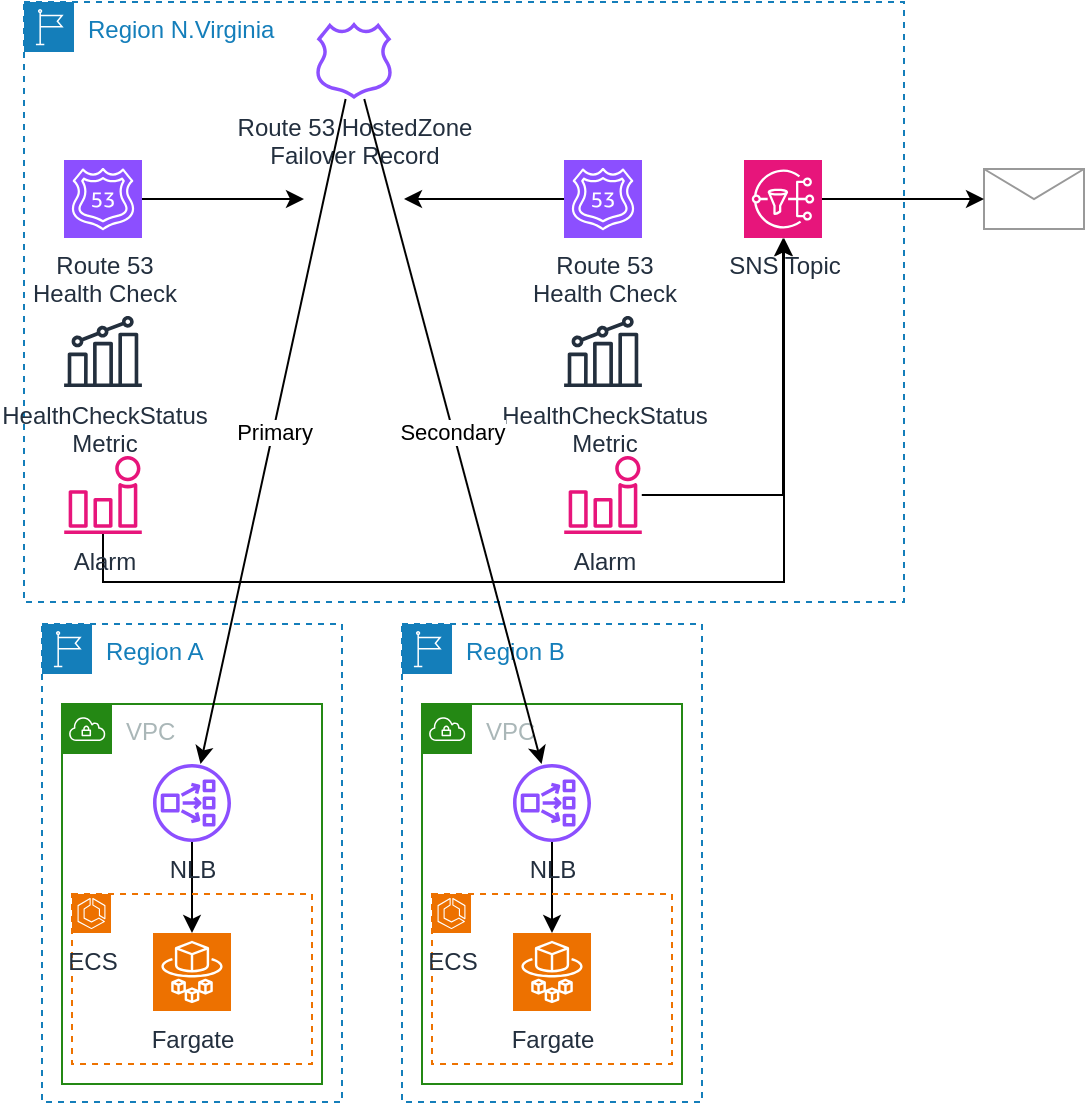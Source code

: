 <mxfile version="22.0.3" type="device">
  <diagram name="페이지-1" id="ZO6QpIEKQ7l1M8EROcsf">
    <mxGraphModel dx="1114" dy="854" grid="1" gridSize="10" guides="1" tooltips="1" connect="1" arrows="1" fold="1" page="1" pageScale="1" pageWidth="827" pageHeight="1169" math="0" shadow="0">
      <root>
        <mxCell id="0" />
        <mxCell id="1" parent="0" />
        <mxCell id="W4xa7GWaJFpAW9AmUR7j-2" value="Region A" style="points=[[0,0],[0.25,0],[0.5,0],[0.75,0],[1,0],[1,0.25],[1,0.5],[1,0.75],[1,1],[0.75,1],[0.5,1],[0.25,1],[0,1],[0,0.75],[0,0.5],[0,0.25]];outlineConnect=0;gradientColor=none;html=1;whiteSpace=wrap;fontSize=12;fontStyle=0;container=1;pointerEvents=0;collapsible=0;recursiveResize=0;shape=mxgraph.aws4.group;grIcon=mxgraph.aws4.group_region;strokeColor=#147EBA;fillColor=none;verticalAlign=top;align=left;spacingLeft=30;fontColor=#147EBA;dashed=1;" parent="1" vertex="1">
          <mxGeometry x="28" y="321" width="150" height="239" as="geometry" />
        </mxCell>
        <mxCell id="W4xa7GWaJFpAW9AmUR7j-1" value="VPC" style="points=[[0,0],[0.25,0],[0.5,0],[0.75,0],[1,0],[1,0.25],[1,0.5],[1,0.75],[1,1],[0.75,1],[0.5,1],[0.25,1],[0,1],[0,0.75],[0,0.5],[0,0.25]];outlineConnect=0;gradientColor=none;html=1;whiteSpace=wrap;fontSize=12;fontStyle=0;container=1;pointerEvents=0;collapsible=0;recursiveResize=0;shape=mxgraph.aws4.group;grIcon=mxgraph.aws4.group_vpc;strokeColor=#248814;fillColor=none;verticalAlign=top;align=left;spacingLeft=30;fontColor=#AAB7B8;dashed=0;" parent="W4xa7GWaJFpAW9AmUR7j-2" vertex="1">
          <mxGeometry x="10" y="40" width="130" height="190" as="geometry" />
        </mxCell>
        <mxCell id="W4xa7GWaJFpAW9AmUR7j-13" style="edgeStyle=orthogonalEdgeStyle;rounded=0;orthogonalLoop=1;jettySize=auto;html=1;" parent="W4xa7GWaJFpAW9AmUR7j-1" source="W4xa7GWaJFpAW9AmUR7j-7" target="W4xa7GWaJFpAW9AmUR7j-12" edge="1">
          <mxGeometry relative="1" as="geometry" />
        </mxCell>
        <mxCell id="W4xa7GWaJFpAW9AmUR7j-7" value="NLB" style="sketch=0;outlineConnect=0;fontColor=#232F3E;gradientColor=none;fillColor=#8C4FFF;strokeColor=none;dashed=0;verticalLabelPosition=bottom;verticalAlign=top;align=center;html=1;fontSize=12;fontStyle=0;aspect=fixed;pointerEvents=1;shape=mxgraph.aws4.network_load_balancer;" parent="W4xa7GWaJFpAW9AmUR7j-1" vertex="1">
          <mxGeometry x="45.5" y="30" width="39" height="39" as="geometry" />
        </mxCell>
        <mxCell id="W4xa7GWaJFpAW9AmUR7j-10" value="" style="rounded=0;whiteSpace=wrap;html=1;fillColor=none;dashed=1;strokeColor=#ed7200;" parent="W4xa7GWaJFpAW9AmUR7j-1" vertex="1">
          <mxGeometry x="5" y="95" width="120" height="85" as="geometry" />
        </mxCell>
        <mxCell id="W4xa7GWaJFpAW9AmUR7j-11" value="ECS" style="sketch=0;points=[[0,0,0],[0.25,0,0],[0.5,0,0],[0.75,0,0],[1,0,0],[0,1,0],[0.25,1,0],[0.5,1,0],[0.75,1,0],[1,1,0],[0,0.25,0],[0,0.5,0],[0,0.75,0],[1,0.25,0],[1,0.5,0],[1,0.75,0]];outlineConnect=0;fontColor=#232F3E;fillColor=#ED7100;strokeColor=#ffffff;dashed=0;verticalLabelPosition=bottom;verticalAlign=top;align=center;html=1;fontSize=12;fontStyle=0;aspect=fixed;shape=mxgraph.aws4.resourceIcon;resIcon=mxgraph.aws4.ecs;" parent="W4xa7GWaJFpAW9AmUR7j-1" vertex="1">
          <mxGeometry x="5" y="95" width="19.5" height="19.5" as="geometry" />
        </mxCell>
        <mxCell id="W4xa7GWaJFpAW9AmUR7j-12" value="Fargate" style="sketch=0;points=[[0,0,0],[0.25,0,0],[0.5,0,0],[0.75,0,0],[1,0,0],[0,1,0],[0.25,1,0],[0.5,1,0],[0.75,1,0],[1,1,0],[0,0.25,0],[0,0.5,0],[0,0.75,0],[1,0.25,0],[1,0.5,0],[1,0.75,0]];outlineConnect=0;fontColor=#232F3E;fillColor=#ED7100;strokeColor=#ffffff;dashed=0;verticalLabelPosition=bottom;verticalAlign=top;align=center;html=1;fontSize=12;fontStyle=0;aspect=fixed;shape=mxgraph.aws4.resourceIcon;resIcon=mxgraph.aws4.fargate;" parent="W4xa7GWaJFpAW9AmUR7j-1" vertex="1">
          <mxGeometry x="45.5" y="114.5" width="39" height="39" as="geometry" />
        </mxCell>
        <mxCell id="W4xa7GWaJFpAW9AmUR7j-3" value="Region B" style="points=[[0,0],[0.25,0],[0.5,0],[0.75,0],[1,0],[1,0.25],[1,0.5],[1,0.75],[1,1],[0.75,1],[0.5,1],[0.25,1],[0,1],[0,0.75],[0,0.5],[0,0.25]];outlineConnect=0;gradientColor=none;html=1;whiteSpace=wrap;fontSize=12;fontStyle=0;container=1;pointerEvents=0;collapsible=0;recursiveResize=0;shape=mxgraph.aws4.group;grIcon=mxgraph.aws4.group_region;strokeColor=#147EBA;fillColor=none;verticalAlign=top;align=left;spacingLeft=30;fontColor=#147EBA;dashed=1;" parent="1" vertex="1">
          <mxGeometry x="208" y="321" width="150" height="239" as="geometry" />
        </mxCell>
        <mxCell id="W4xa7GWaJFpAW9AmUR7j-4" value="VPC" style="points=[[0,0],[0.25,0],[0.5,0],[0.75,0],[1,0],[1,0.25],[1,0.5],[1,0.75],[1,1],[0.75,1],[0.5,1],[0.25,1],[0,1],[0,0.75],[0,0.5],[0,0.25]];outlineConnect=0;gradientColor=none;html=1;whiteSpace=wrap;fontSize=12;fontStyle=0;container=1;pointerEvents=0;collapsible=0;recursiveResize=0;shape=mxgraph.aws4.group;grIcon=mxgraph.aws4.group_vpc;strokeColor=#248814;fillColor=none;verticalAlign=top;align=left;spacingLeft=30;fontColor=#AAB7B8;dashed=0;" parent="W4xa7GWaJFpAW9AmUR7j-3" vertex="1">
          <mxGeometry x="10" y="40" width="130" height="190" as="geometry" />
        </mxCell>
        <mxCell id="W4xa7GWaJFpAW9AmUR7j-14" style="edgeStyle=orthogonalEdgeStyle;rounded=0;orthogonalLoop=1;jettySize=auto;html=1;" parent="W4xa7GWaJFpAW9AmUR7j-4" source="W4xa7GWaJFpAW9AmUR7j-8" target="W4xa7GWaJFpAW9AmUR7j-6" edge="1">
          <mxGeometry relative="1" as="geometry" />
        </mxCell>
        <mxCell id="W4xa7GWaJFpAW9AmUR7j-8" value="NLB" style="sketch=0;outlineConnect=0;fontColor=#232F3E;gradientColor=none;fillColor=#8C4FFF;strokeColor=none;dashed=0;verticalLabelPosition=bottom;verticalAlign=top;align=center;html=1;fontSize=12;fontStyle=0;aspect=fixed;pointerEvents=1;shape=mxgraph.aws4.network_load_balancer;" parent="W4xa7GWaJFpAW9AmUR7j-4" vertex="1">
          <mxGeometry x="45.5" y="30" width="39" height="39" as="geometry" />
        </mxCell>
        <mxCell id="W4xa7GWaJFpAW9AmUR7j-9" value="" style="rounded=0;whiteSpace=wrap;html=1;fillColor=none;dashed=1;strokeColor=#ed7200;" parent="W4xa7GWaJFpAW9AmUR7j-4" vertex="1">
          <mxGeometry x="5" y="95" width="120" height="85" as="geometry" />
        </mxCell>
        <mxCell id="W4xa7GWaJFpAW9AmUR7j-5" value="ECS" style="sketch=0;points=[[0,0,0],[0.25,0,0],[0.5,0,0],[0.75,0,0],[1,0,0],[0,1,0],[0.25,1,0],[0.5,1,0],[0.75,1,0],[1,1,0],[0,0.25,0],[0,0.5,0],[0,0.75,0],[1,0.25,0],[1,0.5,0],[1,0.75,0]];outlineConnect=0;fontColor=#232F3E;fillColor=#ED7100;strokeColor=#ffffff;dashed=0;verticalLabelPosition=bottom;verticalAlign=top;align=center;html=1;fontSize=12;fontStyle=0;aspect=fixed;shape=mxgraph.aws4.resourceIcon;resIcon=mxgraph.aws4.ecs;" parent="W4xa7GWaJFpAW9AmUR7j-4" vertex="1">
          <mxGeometry x="5" y="95" width="19.5" height="19.5" as="geometry" />
        </mxCell>
        <mxCell id="W4xa7GWaJFpAW9AmUR7j-6" value="Fargate" style="sketch=0;points=[[0,0,0],[0.25,0,0],[0.5,0,0],[0.75,0,0],[1,0,0],[0,1,0],[0.25,1,0],[0.5,1,0],[0.75,1,0],[1,1,0],[0,0.25,0],[0,0.5,0],[0,0.75,0],[1,0.25,0],[1,0.5,0],[1,0.75,0]];outlineConnect=0;fontColor=#232F3E;fillColor=#ED7100;strokeColor=#ffffff;dashed=0;verticalLabelPosition=bottom;verticalAlign=top;align=center;html=1;fontSize=12;fontStyle=0;aspect=fixed;shape=mxgraph.aws4.resourceIcon;resIcon=mxgraph.aws4.fargate;" parent="W4xa7GWaJFpAW9AmUR7j-4" vertex="1">
          <mxGeometry x="45.5" y="114.5" width="39" height="39" as="geometry" />
        </mxCell>
        <mxCell id="W4xa7GWaJFpAW9AmUR7j-15" value="Region N.Virginia" style="points=[[0,0],[0.25,0],[0.5,0],[0.75,0],[1,0],[1,0.25],[1,0.5],[1,0.75],[1,1],[0.75,1],[0.5,1],[0.25,1],[0,1],[0,0.75],[0,0.5],[0,0.25]];outlineConnect=0;gradientColor=none;html=1;whiteSpace=wrap;fontSize=12;fontStyle=0;container=1;pointerEvents=0;collapsible=0;recursiveResize=0;shape=mxgraph.aws4.group;grIcon=mxgraph.aws4.group_region;strokeColor=#147EBA;fillColor=none;verticalAlign=top;align=left;spacingLeft=30;fontColor=#147EBA;dashed=1;" parent="1" vertex="1">
          <mxGeometry x="19" y="10" width="440" height="300" as="geometry" />
        </mxCell>
        <mxCell id="W4xa7GWaJFpAW9AmUR7j-17" value="Route 53 HostedZone&lt;br&gt;Failover Record" style="sketch=0;outlineConnect=0;fontColor=#232F3E;gradientColor=none;fillColor=#8C4FFF;strokeColor=none;dashed=0;verticalLabelPosition=bottom;verticalAlign=top;align=center;html=1;fontSize=12;fontStyle=0;aspect=fixed;pointerEvents=1;shape=mxgraph.aws4.hosted_zone;" parent="W4xa7GWaJFpAW9AmUR7j-15" vertex="1">
          <mxGeometry x="145.5" y="10" width="39" height="38.5" as="geometry" />
        </mxCell>
        <mxCell id="W4xa7GWaJFpAW9AmUR7j-22" style="edgeStyle=orthogonalEdgeStyle;rounded=0;orthogonalLoop=1;jettySize=auto;html=1;" parent="W4xa7GWaJFpAW9AmUR7j-15" source="W4xa7GWaJFpAW9AmUR7j-18" edge="1">
          <mxGeometry relative="1" as="geometry">
            <mxPoint x="140" y="98.5" as="targetPoint" />
          </mxGeometry>
        </mxCell>
        <mxCell id="W4xa7GWaJFpAW9AmUR7j-18" value="Route 53&lt;br&gt;Health Check" style="sketch=0;points=[[0,0,0],[0.25,0,0],[0.5,0,0],[0.75,0,0],[1,0,0],[0,1,0],[0.25,1,0],[0.5,1,0],[0.75,1,0],[1,1,0],[0,0.25,0],[0,0.5,0],[0,0.75,0],[1,0.25,0],[1,0.5,0],[1,0.75,0]];outlineConnect=0;fontColor=#232F3E;fillColor=#8C4FFF;strokeColor=#ffffff;dashed=0;verticalLabelPosition=bottom;verticalAlign=top;align=center;html=1;fontSize=12;fontStyle=0;aspect=fixed;shape=mxgraph.aws4.resourceIcon;resIcon=mxgraph.aws4.route_53;" parent="W4xa7GWaJFpAW9AmUR7j-15" vertex="1">
          <mxGeometry x="20" y="79" width="39" height="39" as="geometry" />
        </mxCell>
        <mxCell id="W4xa7GWaJFpAW9AmUR7j-23" style="edgeStyle=orthogonalEdgeStyle;rounded=0;orthogonalLoop=1;jettySize=auto;html=1;" parent="W4xa7GWaJFpAW9AmUR7j-15" source="W4xa7GWaJFpAW9AmUR7j-19" edge="1">
          <mxGeometry relative="1" as="geometry">
            <mxPoint x="190" y="98.5" as="targetPoint" />
          </mxGeometry>
        </mxCell>
        <mxCell id="W4xa7GWaJFpAW9AmUR7j-19" value="Route 53&lt;br&gt;Health Check" style="sketch=0;points=[[0,0,0],[0.25,0,0],[0.5,0,0],[0.75,0,0],[1,0,0],[0,1,0],[0.25,1,0],[0.5,1,0],[0.75,1,0],[1,1,0],[0,0.25,0],[0,0.5,0],[0,0.75,0],[1,0.25,0],[1,0.5,0],[1,0.75,0]];outlineConnect=0;fontColor=#232F3E;fillColor=#8C4FFF;strokeColor=#ffffff;dashed=0;verticalLabelPosition=bottom;verticalAlign=top;align=center;html=1;fontSize=12;fontStyle=0;aspect=fixed;shape=mxgraph.aws4.resourceIcon;resIcon=mxgraph.aws4.route_53;" parent="W4xa7GWaJFpAW9AmUR7j-15" vertex="1">
          <mxGeometry x="270" y="79" width="39" height="39" as="geometry" />
        </mxCell>
        <mxCell id="dXi8ykzLPNx7gtznMuz2-1" value="SNS Topic" style="sketch=0;points=[[0,0,0],[0.25,0,0],[0.5,0,0],[0.75,0,0],[1,0,0],[0,1,0],[0.25,1,0],[0.5,1,0],[0.75,1,0],[1,1,0],[0,0.25,0],[0,0.5,0],[0,0.75,0],[1,0.25,0],[1,0.5,0],[1,0.75,0]];outlineConnect=0;fontColor=#232F3E;fillColor=#E7157B;strokeColor=#ffffff;dashed=0;verticalLabelPosition=bottom;verticalAlign=top;align=center;html=1;fontSize=12;fontStyle=0;aspect=fixed;shape=mxgraph.aws4.resourceIcon;resIcon=mxgraph.aws4.sns;" parent="W4xa7GWaJFpAW9AmUR7j-15" vertex="1">
          <mxGeometry x="360" y="79" width="39" height="39" as="geometry" />
        </mxCell>
        <mxCell id="dXi8ykzLPNx7gtznMuz2-10" style="edgeStyle=orthogonalEdgeStyle;rounded=0;orthogonalLoop=1;jettySize=auto;html=1;" parent="W4xa7GWaJFpAW9AmUR7j-15" source="dXi8ykzLPNx7gtznMuz2-7" target="dXi8ykzLPNx7gtznMuz2-1" edge="1">
          <mxGeometry relative="1" as="geometry" />
        </mxCell>
        <mxCell id="dXi8ykzLPNx7gtznMuz2-7" value="Alarm" style="sketch=0;outlineConnect=0;fontColor=#232F3E;gradientColor=none;fillColor=#E7157B;strokeColor=none;dashed=0;verticalLabelPosition=bottom;verticalAlign=top;align=center;html=1;fontSize=12;fontStyle=0;aspect=fixed;pointerEvents=1;shape=mxgraph.aws4.alarm;" parent="W4xa7GWaJFpAW9AmUR7j-15" vertex="1">
          <mxGeometry x="270" y="227" width="39" height="39" as="geometry" />
        </mxCell>
        <mxCell id="dXi8ykzLPNx7gtznMuz2-9" style="edgeStyle=orthogonalEdgeStyle;rounded=0;orthogonalLoop=1;jettySize=auto;html=1;" parent="W4xa7GWaJFpAW9AmUR7j-15" source="dXi8ykzLPNx7gtznMuz2-8" target="dXi8ykzLPNx7gtznMuz2-1" edge="1">
          <mxGeometry relative="1" as="geometry">
            <Array as="points">
              <mxPoint x="40" y="290" />
              <mxPoint x="380" y="290" />
            </Array>
          </mxGeometry>
        </mxCell>
        <mxCell id="dXi8ykzLPNx7gtznMuz2-8" value="Alarm" style="sketch=0;outlineConnect=0;fontColor=#232F3E;gradientColor=none;fillColor=#E7157B;strokeColor=none;dashed=0;verticalLabelPosition=bottom;verticalAlign=top;align=center;html=1;fontSize=12;fontStyle=0;aspect=fixed;pointerEvents=1;shape=mxgraph.aws4.alarm;" parent="W4xa7GWaJFpAW9AmUR7j-15" vertex="1">
          <mxGeometry x="20" y="227" width="39" height="39" as="geometry" />
        </mxCell>
        <mxCell id="WtgAdSaalzUYqKaFjRh5-1" value="HealthCheckStatus&lt;br&gt;Metric" style="sketch=0;outlineConnect=0;fontColor=#232F3E;gradientColor=none;fillColor=#232F3D;strokeColor=none;dashed=0;verticalLabelPosition=bottom;verticalAlign=top;align=center;html=1;fontSize=12;fontStyle=0;aspect=fixed;pointerEvents=1;shape=mxgraph.aws4.metrics;" vertex="1" parent="W4xa7GWaJFpAW9AmUR7j-15">
          <mxGeometry x="20" y="157" width="39" height="35.5" as="geometry" />
        </mxCell>
        <mxCell id="WtgAdSaalzUYqKaFjRh5-2" value="HealthCheckStatus&lt;br&gt;Metric" style="sketch=0;outlineConnect=0;fontColor=#232F3E;gradientColor=none;fillColor=#232F3D;strokeColor=none;dashed=0;verticalLabelPosition=bottom;verticalAlign=top;align=center;html=1;fontSize=12;fontStyle=0;aspect=fixed;pointerEvents=1;shape=mxgraph.aws4.metrics;" vertex="1" parent="W4xa7GWaJFpAW9AmUR7j-15">
          <mxGeometry x="270" y="157" width="39" height="35.5" as="geometry" />
        </mxCell>
        <mxCell id="W4xa7GWaJFpAW9AmUR7j-20" value="Primary" style="rounded=0;orthogonalLoop=1;jettySize=auto;html=1;" parent="1" source="W4xa7GWaJFpAW9AmUR7j-17" target="W4xa7GWaJFpAW9AmUR7j-7" edge="1">
          <mxGeometry relative="1" as="geometry" />
        </mxCell>
        <mxCell id="W4xa7GWaJFpAW9AmUR7j-21" value="Secondary" style="rounded=0;orthogonalLoop=1;jettySize=auto;html=1;" parent="1" source="W4xa7GWaJFpAW9AmUR7j-17" target="W4xa7GWaJFpAW9AmUR7j-8" edge="1">
          <mxGeometry relative="1" as="geometry">
            <mxPoint x="206" y="69" as="sourcePoint" />
            <mxPoint x="132" y="260" as="targetPoint" />
          </mxGeometry>
        </mxCell>
        <mxCell id="dXi8ykzLPNx7gtznMuz2-4" value="" style="verticalLabelPosition=bottom;shadow=0;dashed=0;align=center;html=1;verticalAlign=top;strokeWidth=1;shape=mxgraph.mockup.misc.mail2;strokeColor=#999999;" parent="1" vertex="1">
          <mxGeometry x="499" y="93.5" width="50" height="30" as="geometry" />
        </mxCell>
        <mxCell id="dXi8ykzLPNx7gtznMuz2-5" style="rounded=0;orthogonalLoop=1;jettySize=auto;html=1;" parent="1" source="dXi8ykzLPNx7gtznMuz2-1" target="dXi8ykzLPNx7gtznMuz2-4" edge="1">
          <mxGeometry relative="1" as="geometry" />
        </mxCell>
      </root>
    </mxGraphModel>
  </diagram>
</mxfile>

